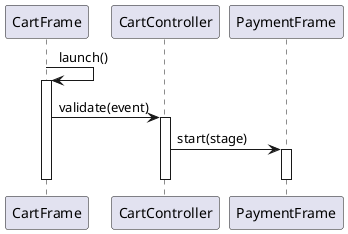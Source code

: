 
@startuml validate

CartFrame -> CartFrame : launch()
activate CartFrame

CartFrame -> CartController: validate(event)
activate CartController

CartController -> PaymentFrame: start(stage)
activate PaymentFrame
deactivate CartFrame
deactivate CartController

deactivate PaymentFrame

@enduml
